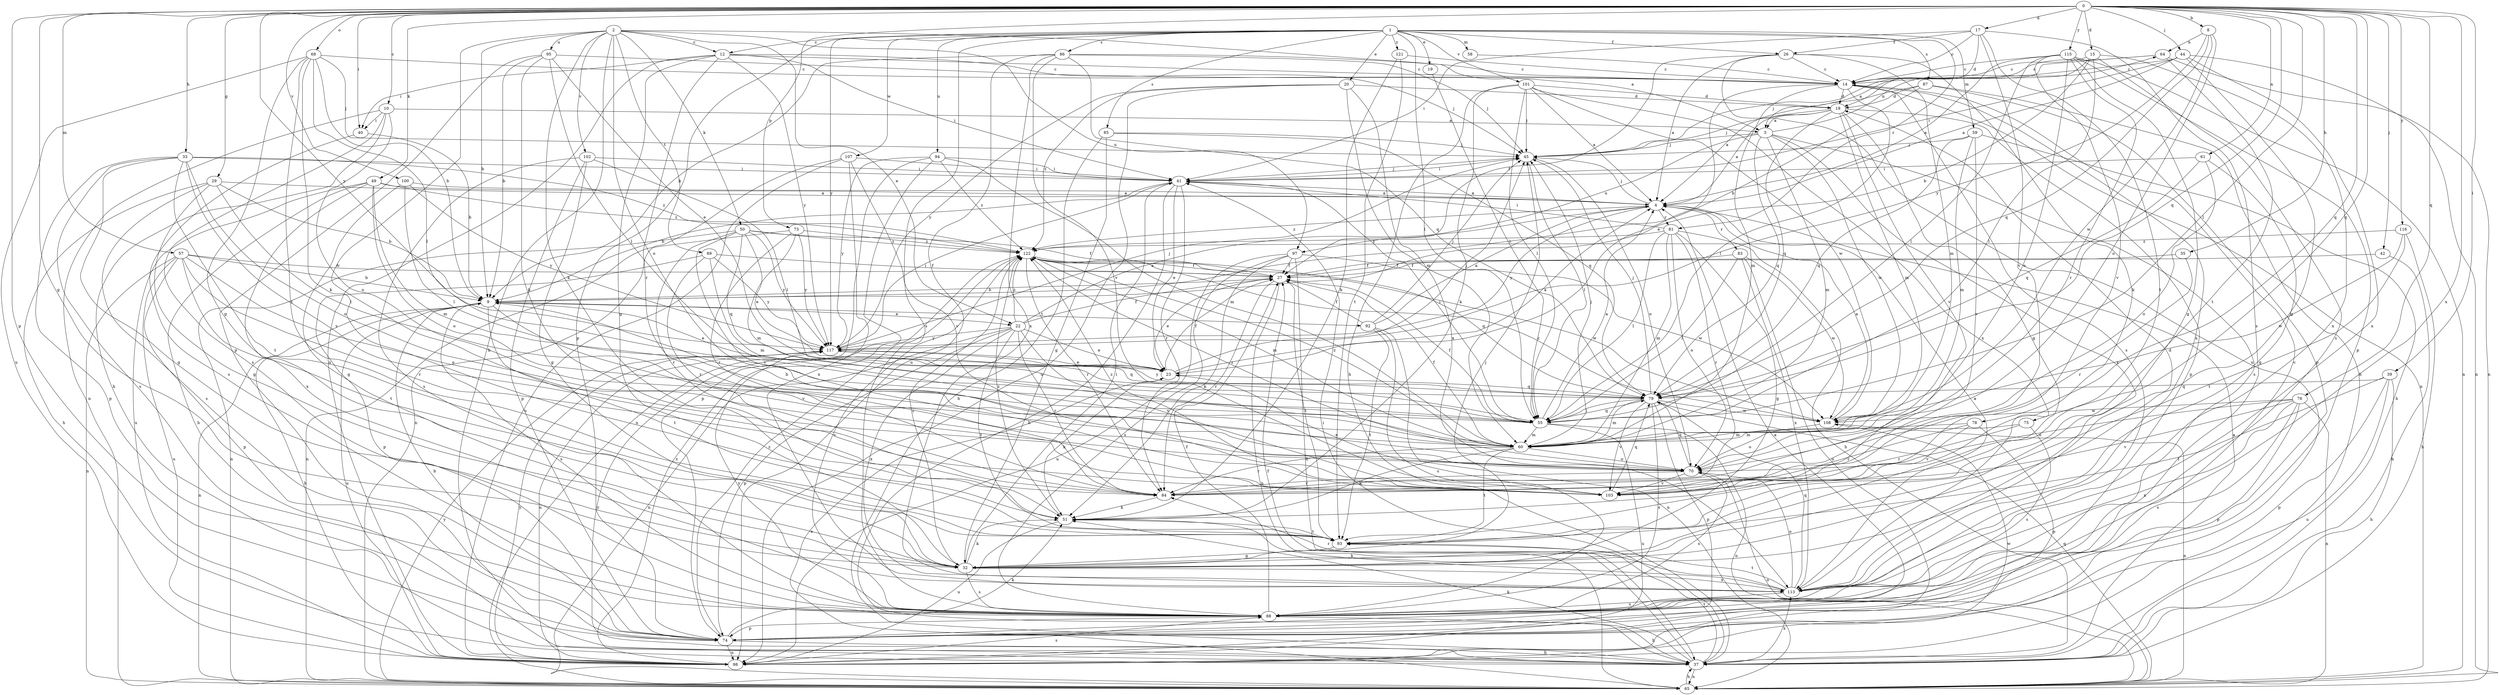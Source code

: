 strict digraph  {
0;
1;
2;
3;
4;
8;
9;
10;
12;
14;
15;
17;
18;
19;
20;
22;
23;
26;
27;
29;
32;
33;
35;
37;
39;
40;
41;
42;
44;
45;
49;
50;
51;
55;
57;
58;
59;
60;
61;
64;
65;
68;
70;
73;
74;
75;
76;
78;
79;
81;
83;
84;
85;
86;
87;
88;
89;
92;
93;
94;
95;
97;
98;
100;
101;
102;
103;
107;
108;
113;
115;
116;
117;
121;
122;
0 -> 8  [label=b];
0 -> 10  [label=c];
0 -> 15  [label=d];
0 -> 17  [label=d];
0 -> 29  [label=g];
0 -> 32  [label=g];
0 -> 33  [label=h];
0 -> 35  [label=h];
0 -> 39  [label=i];
0 -> 40  [label=i];
0 -> 42  [label=j];
0 -> 44  [label=j];
0 -> 49  [label=k];
0 -> 55  [label=l];
0 -> 57  [label=m];
0 -> 61  [label=n];
0 -> 68  [label=o];
0 -> 73  [label=p];
0 -> 74  [label=p];
0 -> 75  [label=q];
0 -> 76  [label=q];
0 -> 78  [label=q];
0 -> 79  [label=q];
0 -> 100  [label=v];
0 -> 113  [label=x];
0 -> 115  [label=y];
0 -> 116  [label=y];
0 -> 117  [label=y];
1 -> 12  [label=c];
1 -> 19  [label=e];
1 -> 20  [label=e];
1 -> 26  [label=f];
1 -> 55  [label=l];
1 -> 58  [label=m];
1 -> 59  [label=m];
1 -> 74  [label=p];
1 -> 81  [label=r];
1 -> 85  [label=s];
1 -> 86  [label=s];
1 -> 87  [label=s];
1 -> 88  [label=s];
1 -> 94  [label=u];
1 -> 101  [label=v];
1 -> 107  [label=w];
1 -> 117  [label=y];
1 -> 121  [label=z];
2 -> 3  [label=a];
2 -> 9  [label=b];
2 -> 12  [label=c];
2 -> 22  [label=e];
2 -> 37  [label=h];
2 -> 50  [label=k];
2 -> 51  [label=k];
2 -> 70  [label=o];
2 -> 89  [label=t];
2 -> 95  [label=u];
2 -> 97  [label=u];
2 -> 102  [label=v];
2 -> 103  [label=v];
3 -> 45  [label=j];
3 -> 60  [label=m];
3 -> 64  [label=n];
3 -> 79  [label=q];
3 -> 88  [label=s];
3 -> 97  [label=u];
3 -> 108  [label=w];
3 -> 113  [label=x];
4 -> 45  [label=j];
4 -> 81  [label=r];
4 -> 83  [label=r];
4 -> 117  [label=y];
4 -> 122  [label=z];
8 -> 64  [label=n];
8 -> 70  [label=o];
8 -> 79  [label=q];
8 -> 108  [label=w];
8 -> 117  [label=y];
9 -> 22  [label=e];
9 -> 23  [label=e];
9 -> 65  [label=n];
9 -> 88  [label=s];
9 -> 92  [label=t];
9 -> 93  [label=t];
9 -> 98  [label=u];
9 -> 103  [label=v];
10 -> 3  [label=a];
10 -> 37  [label=h];
10 -> 40  [label=i];
10 -> 65  [label=n];
10 -> 70  [label=o];
10 -> 88  [label=s];
12 -> 14  [label=c];
12 -> 32  [label=g];
12 -> 40  [label=i];
12 -> 41  [label=i];
12 -> 45  [label=j];
12 -> 84  [label=r];
12 -> 98  [label=u];
12 -> 117  [label=y];
14 -> 18  [label=d];
14 -> 23  [label=e];
14 -> 55  [label=l];
14 -> 60  [label=m];
14 -> 65  [label=n];
14 -> 88  [label=s];
14 -> 113  [label=x];
15 -> 3  [label=a];
15 -> 9  [label=b];
15 -> 14  [label=c];
15 -> 55  [label=l];
15 -> 88  [label=s];
15 -> 113  [label=x];
17 -> 14  [label=c];
17 -> 18  [label=d];
17 -> 26  [label=f];
17 -> 41  [label=i];
17 -> 88  [label=s];
17 -> 93  [label=t];
17 -> 103  [label=v];
18 -> 3  [label=a];
18 -> 4  [label=a];
18 -> 32  [label=g];
18 -> 45  [label=j];
18 -> 60  [label=m];
18 -> 74  [label=p];
18 -> 79  [label=q];
18 -> 103  [label=v];
19 -> 55  [label=l];
20 -> 18  [label=d];
20 -> 60  [label=m];
20 -> 98  [label=u];
20 -> 113  [label=x];
20 -> 117  [label=y];
20 -> 122  [label=z];
22 -> 4  [label=a];
22 -> 23  [label=e];
22 -> 27  [label=f];
22 -> 65  [label=n];
22 -> 74  [label=p];
22 -> 84  [label=r];
22 -> 93  [label=t];
22 -> 103  [label=v];
22 -> 113  [label=x];
22 -> 117  [label=y];
22 -> 122  [label=z];
23 -> 4  [label=a];
23 -> 27  [label=f];
23 -> 45  [label=j];
23 -> 51  [label=k];
23 -> 79  [label=q];
26 -> 4  [label=a];
26 -> 14  [label=c];
26 -> 27  [label=f];
26 -> 51  [label=k];
26 -> 60  [label=m];
26 -> 98  [label=u];
27 -> 9  [label=b];
27 -> 23  [label=e];
27 -> 65  [label=n];
27 -> 84  [label=r];
27 -> 93  [label=t];
29 -> 4  [label=a];
29 -> 9  [label=b];
29 -> 32  [label=g];
29 -> 37  [label=h];
29 -> 55  [label=l];
29 -> 88  [label=s];
32 -> 41  [label=i];
32 -> 45  [label=j];
32 -> 51  [label=k];
32 -> 88  [label=s];
32 -> 113  [label=x];
32 -> 122  [label=z];
33 -> 32  [label=g];
33 -> 41  [label=i];
33 -> 70  [label=o];
33 -> 74  [label=p];
33 -> 88  [label=s];
33 -> 93  [label=t];
33 -> 103  [label=v];
33 -> 122  [label=z];
35 -> 27  [label=f];
35 -> 84  [label=r];
37 -> 4  [label=a];
37 -> 27  [label=f];
37 -> 41  [label=i];
37 -> 51  [label=k];
37 -> 65  [label=n];
37 -> 93  [label=t];
37 -> 113  [label=x];
37 -> 117  [label=y];
39 -> 37  [label=h];
39 -> 74  [label=p];
39 -> 79  [label=q];
39 -> 93  [label=t];
39 -> 98  [label=u];
40 -> 9  [label=b];
40 -> 88  [label=s];
41 -> 4  [label=a];
41 -> 9  [label=b];
41 -> 23  [label=e];
41 -> 37  [label=h];
41 -> 45  [label=j];
41 -> 84  [label=r];
42 -> 27  [label=f];
42 -> 37  [label=h];
44 -> 4  [label=a];
44 -> 14  [label=c];
44 -> 32  [label=g];
44 -> 41  [label=i];
44 -> 65  [label=n];
44 -> 113  [label=x];
45 -> 41  [label=i];
45 -> 55  [label=l];
45 -> 70  [label=o];
49 -> 4  [label=a];
49 -> 37  [label=h];
49 -> 60  [label=m];
49 -> 70  [label=o];
49 -> 98  [label=u];
49 -> 113  [label=x];
49 -> 122  [label=z];
50 -> 23  [label=e];
50 -> 27  [label=f];
50 -> 65  [label=n];
50 -> 79  [label=q];
50 -> 84  [label=r];
50 -> 103  [label=v];
50 -> 117  [label=y];
50 -> 122  [label=z];
51 -> 93  [label=t];
51 -> 98  [label=u];
51 -> 122  [label=z];
55 -> 4  [label=a];
55 -> 27  [label=f];
55 -> 41  [label=i];
55 -> 60  [label=m];
55 -> 65  [label=n];
55 -> 79  [label=q];
55 -> 98  [label=u];
57 -> 9  [label=b];
57 -> 27  [label=f];
57 -> 65  [label=n];
57 -> 70  [label=o];
57 -> 74  [label=p];
57 -> 84  [label=r];
57 -> 93  [label=t];
57 -> 98  [label=u];
58 -> 14  [label=c];
59 -> 37  [label=h];
59 -> 45  [label=j];
59 -> 60  [label=m];
59 -> 79  [label=q];
59 -> 103  [label=v];
60 -> 9  [label=b];
60 -> 27  [label=f];
60 -> 45  [label=j];
60 -> 51  [label=k];
60 -> 70  [label=o];
60 -> 84  [label=r];
60 -> 93  [label=t];
60 -> 122  [label=z];
61 -> 32  [label=g];
61 -> 41  [label=i];
61 -> 70  [label=o];
61 -> 79  [label=q];
64 -> 14  [label=c];
64 -> 45  [label=j];
64 -> 65  [label=n];
64 -> 93  [label=t];
65 -> 23  [label=e];
65 -> 37  [label=h];
65 -> 70  [label=o];
65 -> 79  [label=q];
65 -> 117  [label=y];
68 -> 9  [label=b];
68 -> 14  [label=c];
68 -> 32  [label=g];
68 -> 45  [label=j];
68 -> 51  [label=k];
68 -> 55  [label=l];
68 -> 93  [label=t];
68 -> 98  [label=u];
70 -> 79  [label=q];
70 -> 84  [label=r];
70 -> 88  [label=s];
70 -> 103  [label=v];
70 -> 122  [label=z];
73 -> 60  [label=m];
73 -> 65  [label=n];
73 -> 84  [label=r];
73 -> 117  [label=y];
73 -> 122  [label=z];
74 -> 9  [label=b];
74 -> 14  [label=c];
74 -> 37  [label=h];
74 -> 51  [label=k];
74 -> 98  [label=u];
74 -> 122  [label=z];
75 -> 60  [label=m];
75 -> 84  [label=r];
75 -> 88  [label=s];
76 -> 65  [label=n];
76 -> 70  [label=o];
76 -> 74  [label=p];
76 -> 88  [label=s];
76 -> 103  [label=v];
76 -> 108  [label=w];
76 -> 113  [label=x];
78 -> 60  [label=m];
78 -> 74  [label=p];
78 -> 84  [label=r];
78 -> 103  [label=v];
79 -> 45  [label=j];
79 -> 55  [label=l];
79 -> 60  [label=m];
79 -> 74  [label=p];
79 -> 88  [label=s];
79 -> 103  [label=v];
79 -> 108  [label=w];
79 -> 117  [label=y];
81 -> 32  [label=g];
81 -> 37  [label=h];
81 -> 41  [label=i];
81 -> 55  [label=l];
81 -> 60  [label=m];
81 -> 70  [label=o];
81 -> 84  [label=r];
81 -> 122  [label=z];
83 -> 27  [label=f];
83 -> 55  [label=l];
83 -> 98  [label=u];
83 -> 108  [label=w];
83 -> 113  [label=x];
84 -> 51  [label=k];
85 -> 32  [label=g];
85 -> 37  [label=h];
85 -> 45  [label=j];
85 -> 79  [label=q];
86 -> 9  [label=b];
86 -> 14  [label=c];
86 -> 45  [label=j];
86 -> 79  [label=q];
86 -> 98  [label=u];
86 -> 103  [label=v];
86 -> 113  [label=x];
87 -> 4  [label=a];
87 -> 9  [label=b];
87 -> 18  [label=d];
87 -> 37  [label=h];
87 -> 74  [label=p];
88 -> 27  [label=f];
88 -> 37  [label=h];
88 -> 74  [label=p];
88 -> 117  [label=y];
89 -> 27  [label=f];
89 -> 60  [label=m];
89 -> 74  [label=p];
89 -> 84  [label=r];
89 -> 117  [label=y];
92 -> 4  [label=a];
92 -> 27  [label=f];
92 -> 45  [label=j];
92 -> 65  [label=n];
92 -> 88  [label=s];
92 -> 93  [label=t];
93 -> 32  [label=g];
94 -> 41  [label=i];
94 -> 60  [label=m];
94 -> 65  [label=n];
94 -> 74  [label=p];
94 -> 117  [label=y];
94 -> 122  [label=z];
95 -> 9  [label=b];
95 -> 14  [label=c];
95 -> 23  [label=e];
95 -> 51  [label=k];
95 -> 55  [label=l];
95 -> 74  [label=p];
97 -> 27  [label=f];
97 -> 37  [label=h];
97 -> 51  [label=k];
97 -> 88  [label=s];
97 -> 98  [label=u];
97 -> 108  [label=w];
98 -> 4  [label=a];
98 -> 9  [label=b];
98 -> 88  [label=s];
98 -> 108  [label=w];
98 -> 117  [label=y];
98 -> 122  [label=z];
100 -> 4  [label=a];
100 -> 32  [label=g];
100 -> 55  [label=l];
100 -> 117  [label=y];
101 -> 4  [label=a];
101 -> 18  [label=d];
101 -> 37  [label=h];
101 -> 45  [label=j];
101 -> 51  [label=k];
101 -> 55  [label=l];
101 -> 108  [label=w];
101 -> 113  [label=x];
102 -> 32  [label=g];
102 -> 41  [label=i];
102 -> 55  [label=l];
102 -> 74  [label=p];
102 -> 88  [label=s];
103 -> 23  [label=e];
103 -> 79  [label=q];
103 -> 122  [label=z];
107 -> 41  [label=i];
107 -> 65  [label=n];
107 -> 98  [label=u];
107 -> 103  [label=v];
107 -> 113  [label=x];
108 -> 4  [label=a];
108 -> 65  [label=n];
108 -> 70  [label=o];
108 -> 122  [label=z];
113 -> 4  [label=a];
113 -> 18  [label=d];
113 -> 51  [label=k];
113 -> 70  [label=o];
113 -> 79  [label=q];
113 -> 84  [label=r];
113 -> 88  [label=s];
113 -> 93  [label=t];
115 -> 4  [label=a];
115 -> 14  [label=c];
115 -> 32  [label=g];
115 -> 55  [label=l];
115 -> 65  [label=n];
115 -> 70  [label=o];
115 -> 74  [label=p];
115 -> 84  [label=r];
115 -> 103  [label=v];
116 -> 37  [label=h];
116 -> 93  [label=t];
116 -> 108  [label=w];
116 -> 122  [label=z];
117 -> 23  [label=e];
117 -> 41  [label=i];
117 -> 45  [label=j];
117 -> 79  [label=q];
117 -> 98  [label=u];
121 -> 14  [label=c];
121 -> 51  [label=k];
121 -> 93  [label=t];
122 -> 27  [label=f];
122 -> 60  [label=m];
122 -> 79  [label=q];
122 -> 84  [label=r];
122 -> 88  [label=s];
122 -> 108  [label=w];
}

